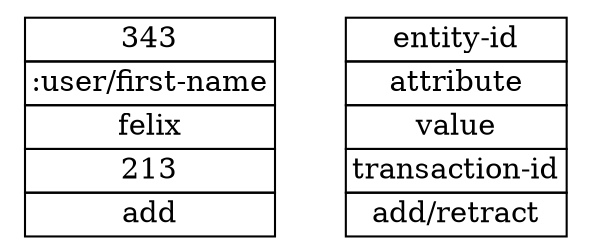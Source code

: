 digraph Schema {
  node [shape=plaintext]
  "first-name" [label=<
  <table border="0" cellborder="1" cellspacing="0">
    <tr><td>343</td></tr>
    <tr><td>:user/first-name</td></tr>
    <tr><td>felix</td></tr>
    <tr><td>213</td></tr>
    <tr><td>add</td></tr>
  </table>
  >]

  datom [label=<
  <table border="0" cellborder="1" cellspacing="0">
    <tr><td>entity-id</td></tr>
    <tr><td>attribute</td></tr>
    <tr><td>value</td></tr>
    <tr><td>transaction-id</td></tr>
    <tr><td>add/retract</td></tr>
  </table>
  >]
}
